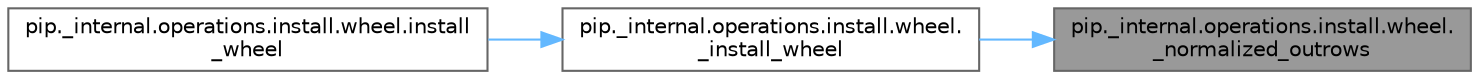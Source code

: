 digraph "pip._internal.operations.install.wheel._normalized_outrows"
{
 // LATEX_PDF_SIZE
  bgcolor="transparent";
  edge [fontname=Helvetica,fontsize=10,labelfontname=Helvetica,labelfontsize=10];
  node [fontname=Helvetica,fontsize=10,shape=box,height=0.2,width=0.4];
  rankdir="RL";
  Node1 [id="Node000001",label="pip._internal.operations.install.wheel.\l_normalized_outrows",height=0.2,width=0.4,color="gray40", fillcolor="grey60", style="filled", fontcolor="black",tooltip=" "];
  Node1 -> Node2 [id="edge1_Node000001_Node000002",dir="back",color="steelblue1",style="solid",tooltip=" "];
  Node2 [id="Node000002",label="pip._internal.operations.install.wheel.\l_install_wheel",height=0.2,width=0.4,color="grey40", fillcolor="white", style="filled",URL="$namespacepip_1_1__internal_1_1operations_1_1install_1_1wheel.html#a52407186588cf17b322f2c3479986164",tooltip=" "];
  Node2 -> Node3 [id="edge2_Node000002_Node000003",dir="back",color="steelblue1",style="solid",tooltip=" "];
  Node3 [id="Node000003",label="pip._internal.operations.install.wheel.install\l_wheel",height=0.2,width=0.4,color="grey40", fillcolor="white", style="filled",URL="$namespacepip_1_1__internal_1_1operations_1_1install_1_1wheel.html#a6af9aebeddf288d227a465092696b9c4",tooltip=" "];
}

